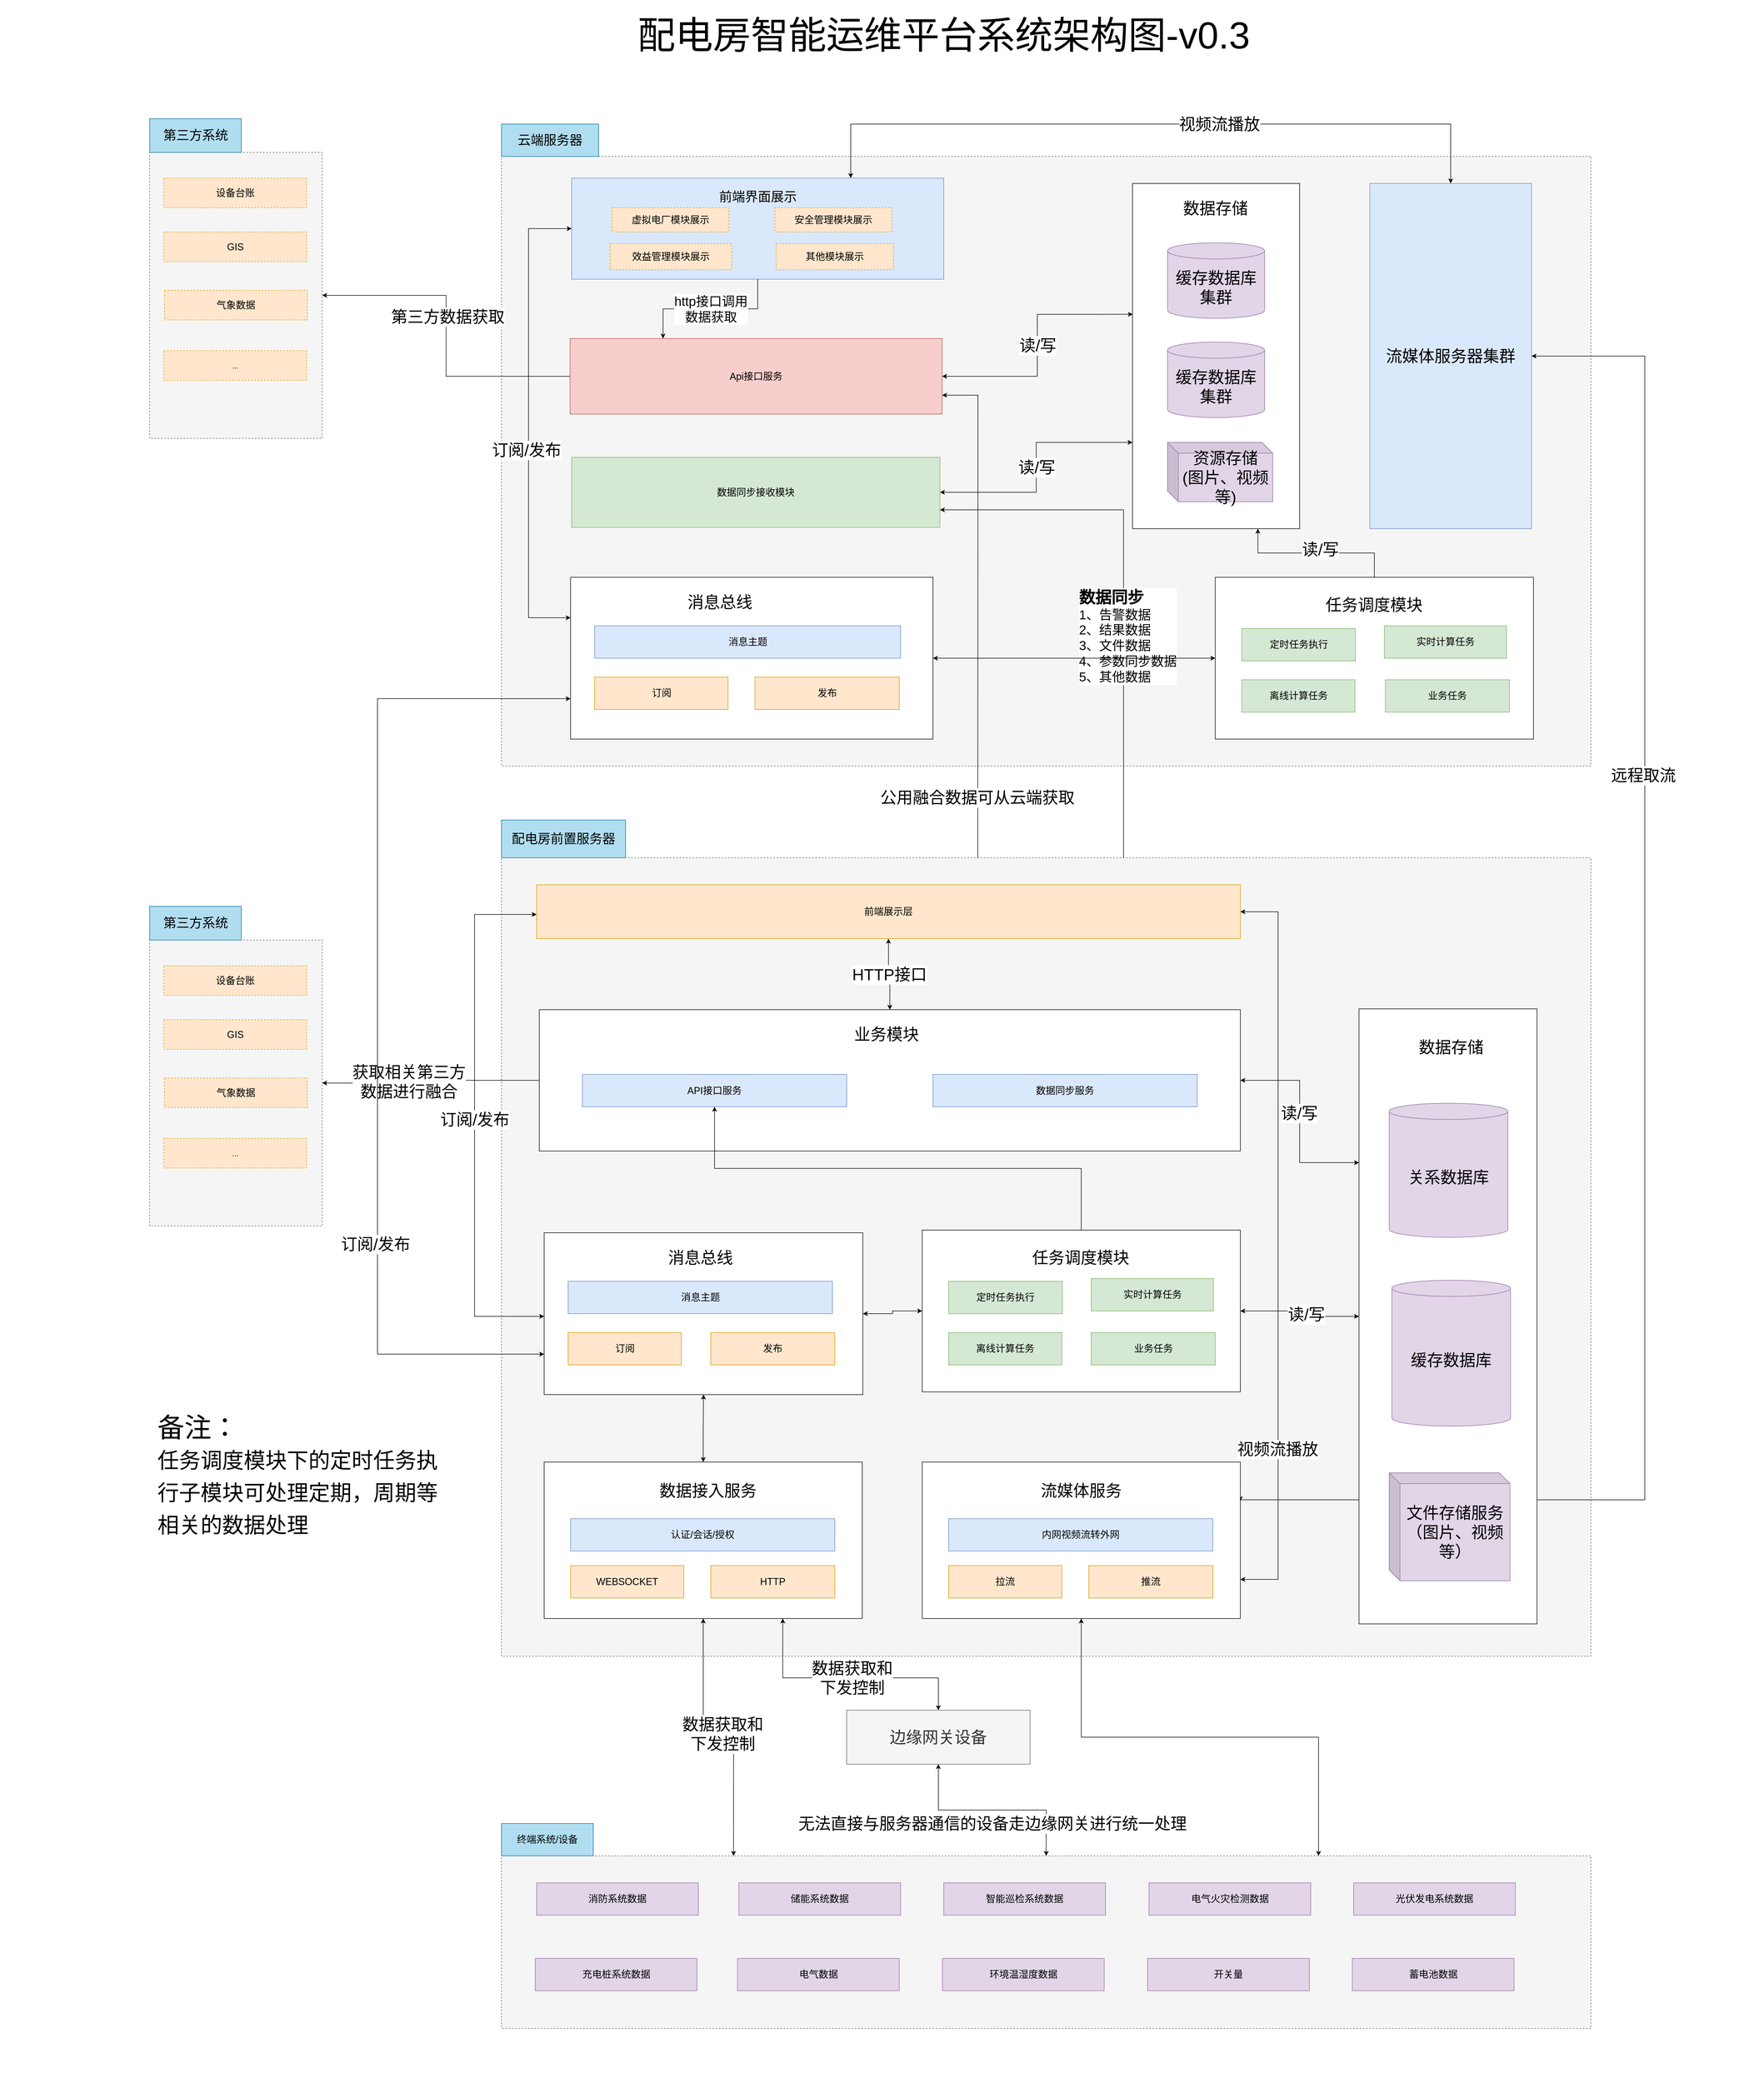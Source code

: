 <mxfile version="13.10.3" type="github">
  <diagram id="Hz9SQZm9DBwmcALDKWFs" name="Page-1">
    <mxGraphModel dx="5103" dy="3391" grid="1" gridSize="10" guides="1" tooltips="1" connect="1" arrows="1" fold="1" page="1" pageScale="1" pageWidth="1200" pageHeight="1920" math="0" shadow="0">
      <root>
        <mxCell id="0" />
        <mxCell id="1" parent="0" />
        <mxCell id="7Oax_VJaz0vtxvODjcff-62" value="" style="rounded=0;whiteSpace=wrap;html=1;dashed=1;fillColor=#f5f5f5;strokeColor=#666666;fontColor=#333333;" parent="1" vertex="1">
          <mxGeometry x="-470" y="-1540" width="2020" height="1130" as="geometry" />
        </mxCell>
        <mxCell id="buqoxcne-jieGNvII8d--84" style="edgeStyle=orthogonalEdgeStyle;rounded=0;orthogonalLoop=1;jettySize=auto;html=1;entryX=1;entryY=0.75;entryDx=0;entryDy=0;startArrow=none;startFill=0;strokeWidth=1;fontSize=18;endArrow=classic;endFill=1;exitX=0.571;exitY=0;exitDx=0;exitDy=0;exitPerimeter=0;" parent="1" source="7Oax_VJaz0vtxvODjcff-19" target="7Oax_VJaz0vtxvODjcff-85" edge="1">
          <mxGeometry relative="1" as="geometry" />
        </mxCell>
        <mxCell id="buqoxcne-jieGNvII8d--85" value="&lt;div style=&quot;text-align: left&quot;&gt;&lt;font size=&quot;1&quot;&gt;&lt;b style=&quot;font-size: 30px&quot;&gt;数据同步&lt;/b&gt;&lt;/font&gt;&lt;/div&gt;&lt;div style=&quot;text-align: left ; font-size: 24px&quot;&gt;&lt;font style=&quot;font-size: 24px&quot;&gt;1、告警数据&lt;/font&gt;&lt;/div&gt;&lt;div style=&quot;text-align: left ; font-size: 24px&quot;&gt;&lt;font style=&quot;font-size: 24px&quot;&gt;2、结果数据&lt;/font&gt;&lt;/div&gt;&lt;div style=&quot;text-align: left ; font-size: 24px&quot;&gt;&lt;font style=&quot;font-size: 24px&quot;&gt;3、文件数据&lt;/font&gt;&lt;/div&gt;&lt;div style=&quot;text-align: left ; font-size: 24px&quot;&gt;&lt;font style=&quot;font-size: 24px&quot;&gt;4、参数同步数据&lt;/font&gt;&lt;/div&gt;&lt;div style=&quot;text-align: left ; font-size: 24px&quot;&gt;5、其他数据&lt;/div&gt;" style="edgeLabel;html=1;align=center;verticalAlign=middle;resizable=0;points=[];fontSize=18;" parent="buqoxcne-jieGNvII8d--84" vertex="1" connectable="0">
          <mxGeometry x="0.064" y="-6" relative="1" as="geometry">
            <mxPoint x="1" y="113" as="offset" />
          </mxGeometry>
        </mxCell>
        <mxCell id="7Oax_VJaz0vtxvODjcff-19" value="" style="rounded=0;whiteSpace=wrap;html=1;fillColor=#f5f5f5;strokeColor=#666666;fontColor=#333333;dashed=1;" parent="1" vertex="1">
          <mxGeometry x="-470" y="-240" width="2020" height="1480" as="geometry" />
        </mxCell>
        <mxCell id="7Oax_VJaz0vtxvODjcff-57" style="edgeStyle=orthogonalEdgeStyle;rounded=0;orthogonalLoop=1;jettySize=auto;html=1;exitX=0;exitY=0.5;exitDx=0;exitDy=0;entryX=1;entryY=0.5;entryDx=0;entryDy=0;startArrow=none;startFill=0;endArrow=classic;endFill=1;" parent="1" source="7Oax_VJaz0vtxvODjcff-38" target="7Oax_VJaz0vtxvODjcff-56" edge="1">
          <mxGeometry relative="1" as="geometry" />
        </mxCell>
        <mxCell id="7Oax_VJaz0vtxvODjcff-58" value="&lt;font style=&quot;font-size: 30px&quot;&gt;获取相关第三方&lt;br&gt;数据进行融合&lt;/font&gt;" style="edgeLabel;html=1;align=center;verticalAlign=middle;resizable=0;points=[];fontSize=18;" parent="7Oax_VJaz0vtxvODjcff-57" vertex="1" connectable="0">
          <mxGeometry x="0.213" y="-3" relative="1" as="geometry">
            <mxPoint as="offset" />
          </mxGeometry>
        </mxCell>
        <mxCell id="buqoxcne-jieGNvII8d--16" style="edgeStyle=orthogonalEdgeStyle;rounded=0;orthogonalLoop=1;jettySize=auto;html=1;exitX=0.5;exitY=1;exitDx=0;exitDy=0;startArrow=classic;startFill=1;strokeWidth=1;fontSize=14;entryX=0.213;entryY=0;entryDx=0;entryDy=0;entryPerimeter=0;" parent="1" source="7Oax_VJaz0vtxvODjcff-27" target="7Oax_VJaz0vtxvODjcff-1" edge="1">
          <mxGeometry relative="1" as="geometry" />
        </mxCell>
        <mxCell id="Q9TjABloRSlHw8PxxeYo-23" value="&lt;font style=&quot;font-size: 30px&quot;&gt;数据获取和&lt;br&gt;下发控制&lt;/font&gt;" style="edgeLabel;html=1;align=center;verticalAlign=middle;resizable=0;points=[];" parent="buqoxcne-jieGNvII8d--16" vertex="1" connectable="0">
          <mxGeometry x="0.031" y="6" relative="1" as="geometry">
            <mxPoint as="offset" />
          </mxGeometry>
        </mxCell>
        <mxCell id="buqoxcne-jieGNvII8d--32" style="edgeStyle=orthogonalEdgeStyle;rounded=0;orthogonalLoop=1;jettySize=auto;html=1;exitX=0.5;exitY=0;exitDx=0;exitDy=0;entryX=0.5;entryY=1;entryDx=0;entryDy=0;startArrow=classic;startFill=1;strokeWidth=1;fontSize=30;" parent="1" source="7Oax_VJaz0vtxvODjcff-27" target="buqoxcne-jieGNvII8d--25" edge="1">
          <mxGeometry relative="1" as="geometry" />
        </mxCell>
        <mxCell id="7Oax_VJaz0vtxvODjcff-27" value="" style="rounded=0;whiteSpace=wrap;html=1;" parent="1" vertex="1">
          <mxGeometry x="-391" y="880" width="590" height="290" as="geometry" />
        </mxCell>
        <mxCell id="buqoxcne-jieGNvII8d--38" style="edgeStyle=orthogonalEdgeStyle;rounded=0;orthogonalLoop=1;jettySize=auto;html=1;exitX=0.75;exitY=0;exitDx=0;exitDy=0;entryX=0.5;entryY=1;entryDx=0;entryDy=0;startArrow=classic;startFill=1;strokeWidth=1;fontSize=30;" parent="1" source="7Oax_VJaz0vtxvODjcff-1" target="buqoxcne-jieGNvII8d--33" edge="1">
          <mxGeometry relative="1" as="geometry" />
        </mxCell>
        <mxCell id="Jejkn4Vki-nxWyPSW3cu-3" style="edgeStyle=orthogonalEdgeStyle;rounded=0;orthogonalLoop=1;jettySize=auto;html=1;exitX=0.5;exitY=0;exitDx=0;exitDy=0;entryX=0.5;entryY=1;entryDx=0;entryDy=0;fontSize=30;startArrow=classic;startFill=1;" parent="1" source="7Oax_VJaz0vtxvODjcff-1" target="Jejkn4Vki-nxWyPSW3cu-2" edge="1">
          <mxGeometry relative="1" as="geometry" />
        </mxCell>
        <mxCell id="Jejkn4Vki-nxWyPSW3cu-21" value="无法直接与服务器通信的设备走边缘网关进行统一处理" style="edgeLabel;html=1;align=center;verticalAlign=middle;resizable=0;points=[];fontSize=30;" parent="Jejkn4Vki-nxWyPSW3cu-3" vertex="1" connectable="0">
          <mxGeometry x="0.084" y="5" relative="1" as="geometry">
            <mxPoint x="15" y="20" as="offset" />
          </mxGeometry>
        </mxCell>
        <mxCell id="Jejkn4Vki-nxWyPSW3cu-17" style="edgeStyle=orthogonalEdgeStyle;rounded=0;orthogonalLoop=1;jettySize=auto;html=1;exitX=1;exitY=0.25;exitDx=0;exitDy=0;entryX=1;entryY=0.5;entryDx=0;entryDy=0;fontSize=30;startArrow=classic;startFill=1;" parent="1" source="buqoxcne-jieGNvII8d--33" target="Jejkn4Vki-nxWyPSW3cu-16" edge="1">
          <mxGeometry relative="1" as="geometry">
            <Array as="points">
              <mxPoint x="1650" y="950" />
              <mxPoint x="1650" y="-1170" />
            </Array>
          </mxGeometry>
        </mxCell>
        <mxCell id="Jejkn4Vki-nxWyPSW3cu-18" value="远程取流" style="edgeLabel;html=1;align=center;verticalAlign=middle;resizable=0;points=[];fontSize=30;" parent="Jejkn4Vki-nxWyPSW3cu-17" vertex="1" connectable="0">
          <mxGeometry x="0.36" y="3" relative="1" as="geometry">
            <mxPoint as="offset" />
          </mxGeometry>
        </mxCell>
        <mxCell id="7Oax_VJaz0vtxvODjcff-1" value="" style="rounded=0;whiteSpace=wrap;html=1;dashed=1;fillColor=#f5f5f5;strokeColor=#666666;fontColor=#333333;" parent="1" vertex="1">
          <mxGeometry x="-470" y="1610" width="2020" height="320" as="geometry" />
        </mxCell>
        <mxCell id="7Oax_VJaz0vtxvODjcff-3" value="&lt;font style=&quot;font-size: 18px&quot;&gt;终端系统/设备&lt;/font&gt;" style="rounded=0;whiteSpace=wrap;html=1;fontSize=16;fillColor=#b1ddf0;strokeColor=#10739e;" parent="1" vertex="1">
          <mxGeometry x="-470" y="1550" width="170" height="60" as="geometry" />
        </mxCell>
        <mxCell id="7Oax_VJaz0vtxvODjcff-5" value="消防系统数据" style="rounded=0;whiteSpace=wrap;html=1;fontSize=18;fillColor=#e1d5e7;strokeColor=#9673a6;" parent="1" vertex="1">
          <mxGeometry x="-405" y="1660" width="300" height="60" as="geometry" />
        </mxCell>
        <mxCell id="7Oax_VJaz0vtxvODjcff-21" value="WEBSOCKET" style="rounded=0;whiteSpace=wrap;html=1;fillColor=#ffe6cc;strokeColor=#d79b00;fontSize=18;" parent="1" vertex="1">
          <mxGeometry x="-342" y="1072" width="210" height="60" as="geometry" />
        </mxCell>
        <mxCell id="7Oax_VJaz0vtxvODjcff-22" value="HTTP" style="rounded=0;whiteSpace=wrap;html=1;fillColor=#ffe6cc;strokeColor=#d79b00;fontSize=18;" parent="1" vertex="1">
          <mxGeometry x="-82" y="1072" width="230" height="60" as="geometry" />
        </mxCell>
        <mxCell id="7Oax_VJaz0vtxvODjcff-29" value="" style="rounded=0;whiteSpace=wrap;html=1;" parent="1" vertex="1">
          <mxGeometry x="1120" y="40" width="330" height="1140" as="geometry" />
        </mxCell>
        <mxCell id="7Oax_VJaz0vtxvODjcff-33" value="资源存储&lt;br style=&quot;font-size: 14px;&quot;&gt;(图片、视频等)" style="shape=cube;whiteSpace=wrap;html=1;boundedLbl=1;backgroundOutline=1;darkOpacity=0.05;darkOpacity2=0.1;fillColor=#ffe6cc;strokeColor=#d79b00;fontSize=14;" parent="1" vertex="1">
          <mxGeometry x="530" y="470" width="120" height="80" as="geometry" />
        </mxCell>
        <mxCell id="buqoxcne-jieGNvII8d--57" style="edgeStyle=orthogonalEdgeStyle;rounded=0;orthogonalLoop=1;jettySize=auto;html=1;exitX=1;exitY=0.5;exitDx=0;exitDy=0;entryX=0;entryY=0.25;entryDx=0;entryDy=0;startArrow=classic;startFill=1;strokeWidth=1;fontSize=30;" parent="1" source="7Oax_VJaz0vtxvODjcff-38" target="7Oax_VJaz0vtxvODjcff-29" edge="1">
          <mxGeometry relative="1" as="geometry" />
        </mxCell>
        <mxCell id="buqoxcne-jieGNvII8d--74" value="&lt;font style=&quot;font-size: 30px&quot;&gt;读/写&lt;/font&gt;" style="edgeLabel;html=1;align=center;verticalAlign=middle;resizable=0;points=[];fontSize=18;" parent="buqoxcne-jieGNvII8d--57" vertex="1" connectable="0">
          <mxGeometry x="-0.083" y="-1" relative="1" as="geometry">
            <mxPoint y="-1" as="offset" />
          </mxGeometry>
        </mxCell>
        <mxCell id="7Oax_VJaz0vtxvODjcff-38" value="" style="rounded=0;whiteSpace=wrap;html=1;" parent="1" vertex="1">
          <mxGeometry x="-400" y="41.5" width="1300" height="262" as="geometry" />
        </mxCell>
        <mxCell id="7Oax_VJaz0vtxvODjcff-56" value="" style="rounded=0;whiteSpace=wrap;html=1;dashed=1;fillColor=#f5f5f5;strokeColor=#666666;fontColor=#333333;" parent="1" vertex="1">
          <mxGeometry x="-1122.5" y="-87.5" width="320" height="530" as="geometry" />
        </mxCell>
        <mxCell id="7Oax_VJaz0vtxvODjcff-63" value="云端服务器" style="rounded=0;whiteSpace=wrap;html=1;fillColor=#b1ddf0;strokeColor=#10739e;fontSize=24;" parent="1" vertex="1">
          <mxGeometry x="-470" y="-1600" width="180" height="60" as="geometry" />
        </mxCell>
        <mxCell id="7Oax_VJaz0vtxvODjcff-64" value="" style="rounded=0;whiteSpace=wrap;html=1;" parent="1" vertex="1">
          <mxGeometry x="700" y="-1490" width="310" height="640" as="geometry" />
        </mxCell>
        <mxCell id="7Oax_VJaz0vtxvODjcff-67" value="&lt;font style=&quot;font-size: 30px&quot;&gt;缓存数据库集群&lt;/font&gt;" style="shape=cylinder3;whiteSpace=wrap;html=1;boundedLbl=1;backgroundOutline=1;size=15;fillColor=#e1d5e7;strokeColor=#9673a6;" parent="1" vertex="1">
          <mxGeometry x="765" y="-1196" width="180" height="140" as="geometry" />
        </mxCell>
        <mxCell id="7Oax_VJaz0vtxvODjcff-68" value="&lt;font style=&quot;font-size: 30px&quot;&gt;资源存储&lt;br&gt;(图片、视频等)&lt;/font&gt;" style="shape=cube;whiteSpace=wrap;html=1;boundedLbl=1;backgroundOutline=1;darkOpacity=0.05;darkOpacity2=0.1;fillColor=#e1d5e7;strokeColor=#9673a6;" parent="1" vertex="1">
          <mxGeometry x="765" y="-1010" width="195" height="110" as="geometry" />
        </mxCell>
        <mxCell id="Jejkn4Vki-nxWyPSW3cu-19" style="edgeStyle=orthogonalEdgeStyle;rounded=0;orthogonalLoop=1;jettySize=auto;html=1;exitX=0.75;exitY=0;exitDx=0;exitDy=0;entryX=0.5;entryY=0;entryDx=0;entryDy=0;fontSize=30;startArrow=classic;startFill=1;" parent="1" source="7Oax_VJaz0vtxvODjcff-69" target="Jejkn4Vki-nxWyPSW3cu-16" edge="1">
          <mxGeometry relative="1" as="geometry">
            <Array as="points">
              <mxPoint x="177" y="-1600" />
              <mxPoint x="1290" y="-1600" />
            </Array>
          </mxGeometry>
        </mxCell>
        <mxCell id="Jejkn4Vki-nxWyPSW3cu-20" value="视频流播放" style="edgeLabel;html=1;align=center;verticalAlign=middle;resizable=0;points=[];fontSize=30;" parent="Jejkn4Vki-nxWyPSW3cu-19" vertex="1" connectable="0">
          <mxGeometry x="0.183" relative="1" as="geometry">
            <mxPoint x="1" as="offset" />
          </mxGeometry>
        </mxCell>
        <mxCell id="Q9TjABloRSlHw8PxxeYo-7" style="edgeStyle=orthogonalEdgeStyle;rounded=0;orthogonalLoop=1;jettySize=auto;html=1;exitX=0;exitY=0.5;exitDx=0;exitDy=0;entryX=0;entryY=0.25;entryDx=0;entryDy=0;startArrow=classic;startFill=1;" parent="1" source="7Oax_VJaz0vtxvODjcff-69" target="Q9TjABloRSlHw8PxxeYo-2" edge="1">
          <mxGeometry relative="1" as="geometry">
            <Array as="points">
              <mxPoint x="-420" y="-1406" />
              <mxPoint x="-420" y="-685" />
            </Array>
          </mxGeometry>
        </mxCell>
        <mxCell id="Q9TjABloRSlHw8PxxeYo-8" value="&lt;font style=&quot;font-size: 30px&quot;&gt;订阅/发布&lt;/font&gt;" style="edgeLabel;html=1;align=center;verticalAlign=middle;resizable=0;points=[];" parent="Q9TjABloRSlHw8PxxeYo-7" vertex="1" connectable="0">
          <mxGeometry x="0.118" y="-4" relative="1" as="geometry">
            <mxPoint y="-2" as="offset" />
          </mxGeometry>
        </mxCell>
        <mxCell id="7Oax_VJaz0vtxvODjcff-69" value="" style="rounded=0;whiteSpace=wrap;html=1;fillColor=#dae8fc;strokeColor=#6c8ebf;" parent="1" vertex="1">
          <mxGeometry x="-340" y="-1500" width="690" height="187.5" as="geometry" />
        </mxCell>
        <mxCell id="7Oax_VJaz0vtxvODjcff-84" value="&lt;font style=&quot;font-size: 24px&quot;&gt;http接口调用&lt;br&gt;数据获取&lt;br&gt;&lt;/font&gt;" style="edgeStyle=orthogonalEdgeStyle;rounded=0;orthogonalLoop=1;jettySize=auto;html=1;exitX=0.25;exitY=0;exitDx=0;exitDy=0;entryX=0.5;entryY=1;entryDx=0;entryDy=0;startArrow=classic;startFill=1;endArrow=none;endFill=0;fontSize=16;" parent="1" source="7Oax_VJaz0vtxvODjcff-70" target="7Oax_VJaz0vtxvODjcff-69" edge="1">
          <mxGeometry relative="1" as="geometry" />
        </mxCell>
        <mxCell id="7Oax_VJaz0vtxvODjcff-87" value="&lt;font style=&quot;font-size: 30px&quot;&gt;读/写&lt;/font&gt;" style="edgeStyle=orthogonalEdgeStyle;rounded=0;orthogonalLoop=1;jettySize=auto;html=1;exitX=1;exitY=0.5;exitDx=0;exitDy=0;startArrow=classic;startFill=1;endArrow=classic;endFill=1;fontSize=16;entryX=0.002;entryY=0.379;entryDx=0;entryDy=0;entryPerimeter=0;" parent="1" source="7Oax_VJaz0vtxvODjcff-70" target="7Oax_VJaz0vtxvODjcff-64" edge="1">
          <mxGeometry relative="1" as="geometry" />
        </mxCell>
        <mxCell id="Jejkn4Vki-nxWyPSW3cu-13" style="edgeStyle=orthogonalEdgeStyle;rounded=0;orthogonalLoop=1;jettySize=auto;html=1;exitX=0;exitY=0.5;exitDx=0;exitDy=0;fontSize=30;" parent="1" source="7Oax_VJaz0vtxvODjcff-70" target="Jejkn4Vki-nxWyPSW3cu-7" edge="1">
          <mxGeometry relative="1" as="geometry" />
        </mxCell>
        <mxCell id="Jejkn4Vki-nxWyPSW3cu-14" value="第三方数据获取" style="edgeLabel;html=1;align=center;verticalAlign=middle;resizable=0;points=[];fontSize=30;" parent="Jejkn4Vki-nxWyPSW3cu-13" vertex="1" connectable="0">
          <mxGeometry x="0.117" y="-1" relative="1" as="geometry">
            <mxPoint x="1" as="offset" />
          </mxGeometry>
        </mxCell>
        <mxCell id="Q9TjABloRSlHw8PxxeYo-20" style="edgeStyle=orthogonalEdgeStyle;rounded=0;orthogonalLoop=1;jettySize=auto;html=1;exitX=1;exitY=0.75;exitDx=0;exitDy=0;startArrow=classic;startFill=1;endArrow=none;endFill=0;" parent="1" source="7Oax_VJaz0vtxvODjcff-70" edge="1">
          <mxGeometry relative="1" as="geometry">
            <mxPoint x="413" y="-240" as="targetPoint" />
          </mxGeometry>
        </mxCell>
        <mxCell id="Q9TjABloRSlHw8PxxeYo-22" value="&lt;font style=&quot;font-size: 30px&quot;&gt;公用融合数据可从云端获取&lt;/font&gt;" style="edgeLabel;html=1;align=center;verticalAlign=middle;resizable=0;points=[];" parent="Q9TjABloRSlHw8PxxeYo-20" vertex="1" connectable="0">
          <mxGeometry x="0.757" y="-1" relative="1" as="geometry">
            <mxPoint as="offset" />
          </mxGeometry>
        </mxCell>
        <mxCell id="7Oax_VJaz0vtxvODjcff-70" value="&lt;font style=&quot;font-size: 18px&quot;&gt;Api接口服务&lt;/font&gt;" style="rounded=0;whiteSpace=wrap;html=1;fillColor=#f8cecc;strokeColor=#b85450;fontSize=14;" parent="1" vertex="1">
          <mxGeometry x="-343" y="-1202.5" width="690" height="140" as="geometry" />
        </mxCell>
        <mxCell id="7Oax_VJaz0vtxvODjcff-74" value="第三方系统" style="rounded=0;whiteSpace=wrap;html=1;fontSize=24;fillColor=#b1ddf0;strokeColor=#10739e;" parent="1" vertex="1">
          <mxGeometry x="-1122.5" y="-150" width="170" height="62.5" as="geometry" />
        </mxCell>
        <mxCell id="7Oax_VJaz0vtxvODjcff-75" value="设备台账" style="rounded=0;whiteSpace=wrap;html=1;dashed=1;fontSize=18;fillColor=#ffe6cc;strokeColor=#d79b00;" parent="1" vertex="1">
          <mxGeometry x="-1096.25" y="-40" width="265" height="55" as="geometry" />
        </mxCell>
        <mxCell id="7Oax_VJaz0vtxvODjcff-76" value="GIS" style="rounded=0;whiteSpace=wrap;html=1;dashed=1;fontSize=18;fillColor=#ffe6cc;strokeColor=#d79b00;" parent="1" vertex="1">
          <mxGeometry x="-1096.25" y="60" width="265" height="55" as="geometry" />
        </mxCell>
        <mxCell id="7Oax_VJaz0vtxvODjcff-79" value="气象数据" style="rounded=0;whiteSpace=wrap;html=1;dashed=1;fontSize=18;fillColor=#ffe6cc;strokeColor=#d79b00;" parent="1" vertex="1">
          <mxGeometry x="-1095" y="168" width="265" height="55" as="geometry" />
        </mxCell>
        <mxCell id="7Oax_VJaz0vtxvODjcff-80" value="..." style="rounded=0;whiteSpace=wrap;html=1;dashed=1;fontSize=14;fillColor=#ffe6cc;strokeColor=#d79b00;" parent="1" vertex="1">
          <mxGeometry x="-1096.25" y="280" width="265" height="55" as="geometry" />
        </mxCell>
        <mxCell id="7Oax_VJaz0vtxvODjcff-86" value="&lt;font style=&quot;font-size: 30px&quot;&gt;读/写&lt;/font&gt;" style="edgeStyle=orthogonalEdgeStyle;rounded=0;orthogonalLoop=1;jettySize=auto;html=1;exitX=1;exitY=0.5;exitDx=0;exitDy=0;startArrow=classic;startFill=1;endArrow=classic;endFill=1;fontSize=16;entryX=0;entryY=0.75;entryDx=0;entryDy=0;" parent="1" source="7Oax_VJaz0vtxvODjcff-85" target="7Oax_VJaz0vtxvODjcff-64" edge="1">
          <mxGeometry relative="1" as="geometry" />
        </mxCell>
        <mxCell id="7Oax_VJaz0vtxvODjcff-85" value="&lt;font style=&quot;font-size: 18px&quot;&gt;数据同步接收模块&lt;/font&gt;" style="rounded=0;whiteSpace=wrap;html=1;fontSize=14;fillColor=#d5e8d4;strokeColor=#82b366;" parent="1" vertex="1">
          <mxGeometry x="-340" y="-982.5" width="683" height="130" as="geometry" />
        </mxCell>
        <mxCell id="buqoxcne-jieGNvII8d--3" value="配电房智能运维平台系统架构图-v0.3" style="text;html=1;strokeColor=none;fillColor=none;align=center;verticalAlign=middle;whiteSpace=wrap;rounded=0;fontSize=70;" parent="1" vertex="1">
          <mxGeometry x="-260" y="-1830" width="1220" height="130" as="geometry" />
        </mxCell>
        <mxCell id="buqoxcne-jieGNvII8d--17" value="认证/会话/授权" style="rounded=0;whiteSpace=wrap;html=1;fontSize=18;fillColor=#dae8fc;strokeColor=#6c8ebf;" parent="1" vertex="1">
          <mxGeometry x="-342" y="985" width="490" height="60" as="geometry" />
        </mxCell>
        <mxCell id="buqoxcne-jieGNvII8d--24" value="数据接入服务" style="text;html=1;strokeColor=none;fillColor=none;align=center;verticalAlign=middle;whiteSpace=wrap;rounded=0;fontSize=30;" parent="1" vertex="1">
          <mxGeometry x="-202" y="917" width="230" height="31" as="geometry" />
        </mxCell>
        <mxCell id="buqoxcne-jieGNvII8d--25" value="" style="rounded=0;whiteSpace=wrap;html=1;fontSize=30;" parent="1" vertex="1">
          <mxGeometry x="-391" y="455" width="591" height="300" as="geometry" />
        </mxCell>
        <mxCell id="buqoxcne-jieGNvII8d--26" value="消息总线" style="text;html=1;strokeColor=none;fillColor=none;align=center;verticalAlign=middle;whiteSpace=wrap;rounded=0;fontSize=30;" parent="1" vertex="1">
          <mxGeometry x="-216.5" y="485" width="230" height="31" as="geometry" />
        </mxCell>
        <mxCell id="buqoxcne-jieGNvII8d--29" value="消息主题" style="rounded=0;whiteSpace=wrap;html=1;fontSize=18;fillColor=#dae8fc;strokeColor=#6c8ebf;" parent="1" vertex="1">
          <mxGeometry x="-346.5" y="545" width="490" height="60" as="geometry" />
        </mxCell>
        <mxCell id="buqoxcne-jieGNvII8d--30" value="订阅" style="rounded=0;whiteSpace=wrap;html=1;fillColor=#ffe6cc;strokeColor=#d79b00;fontSize=18;" parent="1" vertex="1">
          <mxGeometry x="-346.5" y="640" width="210" height="60" as="geometry" />
        </mxCell>
        <mxCell id="buqoxcne-jieGNvII8d--31" value="发布" style="rounded=0;whiteSpace=wrap;html=1;fillColor=#ffe6cc;strokeColor=#d79b00;fontSize=18;" parent="1" vertex="1">
          <mxGeometry x="-82" y="640" width="230" height="60" as="geometry" />
        </mxCell>
        <mxCell id="buqoxcne-jieGNvII8d--33" value="" style="rounded=0;whiteSpace=wrap;html=1;" parent="1" vertex="1">
          <mxGeometry x="310" y="880" width="590" height="290" as="geometry" />
        </mxCell>
        <mxCell id="buqoxcne-jieGNvII8d--34" value="拉流" style="rounded=0;whiteSpace=wrap;html=1;fillColor=#ffe6cc;strokeColor=#d79b00;fontSize=18;" parent="1" vertex="1">
          <mxGeometry x="359" y="1072" width="210" height="60" as="geometry" />
        </mxCell>
        <mxCell id="buqoxcne-jieGNvII8d--35" value="推流" style="rounded=0;whiteSpace=wrap;html=1;fillColor=#ffe6cc;strokeColor=#d79b00;fontSize=18;" parent="1" vertex="1">
          <mxGeometry x="619" y="1072" width="230" height="60" as="geometry" />
        </mxCell>
        <mxCell id="buqoxcne-jieGNvII8d--36" value="内网视频流转外网" style="rounded=0;whiteSpace=wrap;html=1;fontSize=18;fillColor=#dae8fc;strokeColor=#6c8ebf;" parent="1" vertex="1">
          <mxGeometry x="359" y="985" width="490" height="60" as="geometry" />
        </mxCell>
        <mxCell id="buqoxcne-jieGNvII8d--37" value="流媒体服务" style="text;html=1;strokeColor=none;fillColor=none;align=center;verticalAlign=middle;whiteSpace=wrap;rounded=0;fontSize=30;" parent="1" vertex="1">
          <mxGeometry x="490" y="917" width="230" height="31" as="geometry" />
        </mxCell>
        <mxCell id="buqoxcne-jieGNvII8d--44" style="edgeStyle=orthogonalEdgeStyle;rounded=0;orthogonalLoop=1;jettySize=auto;html=1;exitX=0;exitY=0.5;exitDx=0;exitDy=0;entryX=1;entryY=0.5;entryDx=0;entryDy=0;startArrow=classic;startFill=1;strokeWidth=1;fontSize=30;" parent="1" source="buqoxcne-jieGNvII8d--39" target="buqoxcne-jieGNvII8d--25" edge="1">
          <mxGeometry relative="1" as="geometry" />
        </mxCell>
        <mxCell id="buqoxcne-jieGNvII8d--56" style="edgeStyle=orthogonalEdgeStyle;rounded=0;orthogonalLoop=1;jettySize=auto;html=1;exitX=1;exitY=0.5;exitDx=0;exitDy=0;startArrow=classic;startFill=1;strokeWidth=1;fontSize=30;" parent="1" source="buqoxcne-jieGNvII8d--39" target="7Oax_VJaz0vtxvODjcff-29" edge="1">
          <mxGeometry relative="1" as="geometry" />
        </mxCell>
        <mxCell id="buqoxcne-jieGNvII8d--73" value="&lt;font style=&quot;font-size: 30px&quot;&gt;读/写&lt;/font&gt;" style="edgeLabel;html=1;align=center;verticalAlign=middle;resizable=0;points=[];fontSize=18;" parent="buqoxcne-jieGNvII8d--56" vertex="1" connectable="0">
          <mxGeometry x="0.155" y="4" relative="1" as="geometry">
            <mxPoint x="-1" as="offset" />
          </mxGeometry>
        </mxCell>
        <mxCell id="Q9TjABloRSlHw8PxxeYo-38" style="edgeStyle=orthogonalEdgeStyle;rounded=0;orthogonalLoop=1;jettySize=auto;html=1;exitX=0.5;exitY=0;exitDx=0;exitDy=0;entryX=0.5;entryY=1;entryDx=0;entryDy=0;startArrow=none;startFill=0;endArrow=classic;endFill=1;fontSize=30;" parent="1" source="buqoxcne-jieGNvII8d--39" target="buqoxcne-jieGNvII8d--76" edge="1">
          <mxGeometry relative="1" as="geometry" />
        </mxCell>
        <mxCell id="buqoxcne-jieGNvII8d--39" value="" style="rounded=0;whiteSpace=wrap;html=1;fontSize=30;" parent="1" vertex="1">
          <mxGeometry x="310" y="450" width="590" height="300" as="geometry" />
        </mxCell>
        <mxCell id="buqoxcne-jieGNvII8d--40" value="任务调度模块" style="text;html=1;strokeColor=none;fillColor=none;align=center;verticalAlign=middle;whiteSpace=wrap;rounded=0;fontSize=30;" parent="1" vertex="1">
          <mxGeometry x="489" y="485" width="230" height="31" as="geometry" />
        </mxCell>
        <mxCell id="buqoxcne-jieGNvII8d--41" value="定时任务执行" style="rounded=0;whiteSpace=wrap;html=1;fontSize=18;fillColor=#d5e8d4;strokeColor=#82b366;" parent="1" vertex="1">
          <mxGeometry x="359" y="545" width="211" height="60" as="geometry" />
        </mxCell>
        <mxCell id="buqoxcne-jieGNvII8d--42" value="离线计算任务" style="rounded=0;whiteSpace=wrap;html=1;fillColor=#d5e8d4;strokeColor=#82b366;fontSize=18;" parent="1" vertex="1">
          <mxGeometry x="359" y="640" width="210" height="60" as="geometry" />
        </mxCell>
        <mxCell id="buqoxcne-jieGNvII8d--43" value="业务任务" style="rounded=0;whiteSpace=wrap;html=1;fillColor=#d5e8d4;strokeColor=#82b366;fontSize=18;" parent="1" vertex="1">
          <mxGeometry x="623.5" y="640" width="230" height="60" as="geometry" />
        </mxCell>
        <mxCell id="buqoxcne-jieGNvII8d--45" value="实时计算任务" style="rounded=0;whiteSpace=wrap;html=1;fontSize=18;fillColor=#d5e8d4;strokeColor=#82b366;" parent="1" vertex="1">
          <mxGeometry x="623.5" y="540" width="226.5" height="60" as="geometry" />
        </mxCell>
        <mxCell id="buqoxcne-jieGNvII8d--47" value="数据存储" style="text;html=1;strokeColor=none;fillColor=none;align=center;verticalAlign=middle;whiteSpace=wrap;rounded=0;fontSize=30;" parent="1" vertex="1">
          <mxGeometry x="1176" y="95" width="230" height="31" as="geometry" />
        </mxCell>
        <mxCell id="buqoxcne-jieGNvII8d--53" value="关系数据库" style="shape=cylinder3;whiteSpace=wrap;html=1;boundedLbl=1;backgroundOutline=1;size=15;fontSize=30;fillColor=#e1d5e7;strokeColor=#9673a6;" parent="1" vertex="1">
          <mxGeometry x="1176" y="215" width="220" height="248.5" as="geometry" />
        </mxCell>
        <mxCell id="buqoxcne-jieGNvII8d--54" value="缓存数据库" style="shape=cylinder3;whiteSpace=wrap;html=1;boundedLbl=1;backgroundOutline=1;size=15;fontSize=30;fillColor=#e1d5e7;strokeColor=#9673a6;" parent="1" vertex="1">
          <mxGeometry x="1181" y="543" width="220" height="270.5" as="geometry" />
        </mxCell>
        <mxCell id="buqoxcne-jieGNvII8d--55" value="文件存储服务&lt;br&gt;（图片、视频等）" style="shape=cube;whiteSpace=wrap;html=1;boundedLbl=1;backgroundOutline=1;darkOpacity=0.05;darkOpacity2=0.1;fontSize=30;fillColor=#e1d5e7;strokeColor=#9673a6;" parent="1" vertex="1">
          <mxGeometry x="1176" y="900" width="224" height="200" as="geometry" />
        </mxCell>
        <mxCell id="buqoxcne-jieGNvII8d--64" value="&lt;font style=&quot;font-size: 18px&quot;&gt;储能系统数据&lt;/font&gt;" style="rounded=0;whiteSpace=wrap;html=1;fontSize=18;fillColor=#e1d5e7;strokeColor=#9673a6;" parent="1" vertex="1">
          <mxGeometry x="-30" y="1660" width="300" height="60" as="geometry" />
        </mxCell>
        <mxCell id="buqoxcne-jieGNvII8d--65" value="&lt;font style=&quot;font-size: 18px&quot;&gt;智能巡检系统数据&lt;/font&gt;" style="rounded=0;whiteSpace=wrap;html=1;fontSize=18;fillColor=#e1d5e7;strokeColor=#9673a6;" parent="1" vertex="1">
          <mxGeometry x="350" y="1660" width="300" height="60" as="geometry" />
        </mxCell>
        <mxCell id="buqoxcne-jieGNvII8d--66" value="&lt;font style=&quot;font-size: 18px&quot;&gt;电气火灾检测数据&lt;/font&gt;" style="rounded=0;whiteSpace=wrap;html=1;fontSize=18;fillColor=#e1d5e7;strokeColor=#9673a6;" parent="1" vertex="1">
          <mxGeometry x="730.5" y="1660" width="300" height="60" as="geometry" />
        </mxCell>
        <mxCell id="buqoxcne-jieGNvII8d--67" value="&lt;font style=&quot;font-size: 18px&quot;&gt;光伏发电系统数据&lt;/font&gt;" style="rounded=0;whiteSpace=wrap;html=1;fontSize=18;fillColor=#e1d5e7;strokeColor=#9673a6;" parent="1" vertex="1">
          <mxGeometry x="1110" y="1660" width="300" height="60" as="geometry" />
        </mxCell>
        <mxCell id="buqoxcne-jieGNvII8d--68" value="&lt;font style=&quot;font-size: 18px&quot;&gt;充电桩系统数据&lt;/font&gt;" style="rounded=0;whiteSpace=wrap;html=1;fontSize=18;fillColor=#e1d5e7;strokeColor=#9673a6;" parent="1" vertex="1">
          <mxGeometry x="-407.5" y="1800" width="300" height="60" as="geometry" />
        </mxCell>
        <mxCell id="buqoxcne-jieGNvII8d--69" value="&lt;font style=&quot;font-size: 18px&quot;&gt;电气数据&lt;/font&gt;" style="rounded=0;whiteSpace=wrap;html=1;fontSize=18;fillColor=#e1d5e7;strokeColor=#9673a6;" parent="1" vertex="1">
          <mxGeometry x="-32.5" y="1800" width="300" height="60" as="geometry" />
        </mxCell>
        <mxCell id="buqoxcne-jieGNvII8d--70" value="&lt;font style=&quot;font-size: 18px&quot;&gt;环境温湿度数据&lt;/font&gt;" style="rounded=0;whiteSpace=wrap;html=1;fontSize=18;fillColor=#e1d5e7;strokeColor=#9673a6;" parent="1" vertex="1">
          <mxGeometry x="347.5" y="1800" width="300" height="60" as="geometry" />
        </mxCell>
        <mxCell id="buqoxcne-jieGNvII8d--71" value="&lt;font style=&quot;font-size: 18px&quot;&gt;开关量&lt;/font&gt;" style="rounded=0;whiteSpace=wrap;html=1;fontSize=18;fillColor=#e1d5e7;strokeColor=#9673a6;" parent="1" vertex="1">
          <mxGeometry x="728" y="1800" width="300" height="60" as="geometry" />
        </mxCell>
        <mxCell id="buqoxcne-jieGNvII8d--72" value="&lt;font style=&quot;font-size: 18px&quot;&gt;蓄电池数据&lt;/font&gt;" style="rounded=0;whiteSpace=wrap;html=1;fontSize=18;fillColor=#e1d5e7;strokeColor=#9673a6;" parent="1" vertex="1">
          <mxGeometry x="1107.5" y="1800" width="300" height="60" as="geometry" />
        </mxCell>
        <mxCell id="buqoxcne-jieGNvII8d--75" value="业务模块" style="text;html=1;strokeColor=none;fillColor=none;align=center;verticalAlign=middle;whiteSpace=wrap;rounded=0;fontSize=30;" parent="1" vertex="1">
          <mxGeometry x="129" y="71.5" width="230" height="31" as="geometry" />
        </mxCell>
        <mxCell id="buqoxcne-jieGNvII8d--76" value="API接口服务" style="rounded=0;whiteSpace=wrap;html=1;fontSize=18;fillColor=#dae8fc;strokeColor=#6c8ebf;" parent="1" vertex="1">
          <mxGeometry x="-320" y="161.5" width="490" height="60" as="geometry" />
        </mxCell>
        <mxCell id="buqoxcne-jieGNvII8d--77" value="数据同步服务" style="rounded=0;whiteSpace=wrap;html=1;fontSize=18;fillColor=#dae8fc;strokeColor=#6c8ebf;" parent="1" vertex="1">
          <mxGeometry x="330" y="161.5" width="490" height="60" as="geometry" />
        </mxCell>
        <mxCell id="buqoxcne-jieGNvII8d--80" value="&lt;font style=&quot;font-size: 30px&quot;&gt;HTTP接口&lt;/font&gt;" style="edgeStyle=orthogonalEdgeStyle;rounded=0;orthogonalLoop=1;jettySize=auto;html=1;exitX=0.5;exitY=1;exitDx=0;exitDy=0;entryX=0.5;entryY=0;entryDx=0;entryDy=0;startArrow=classic;startFill=1;strokeWidth=1;fontSize=18;" parent="1" source="buqoxcne-jieGNvII8d--79" target="7Oax_VJaz0vtxvODjcff-38" edge="1">
          <mxGeometry relative="1" as="geometry" />
        </mxCell>
        <mxCell id="buqoxcne-jieGNvII8d--81" value="&lt;font style=&quot;font-size: 30px&quot;&gt;订阅/发布&lt;/font&gt;" style="edgeStyle=orthogonalEdgeStyle;rounded=0;orthogonalLoop=1;jettySize=auto;html=1;exitX=0;exitY=0.5;exitDx=0;exitDy=0;entryX=0;entryY=0.5;entryDx=0;entryDy=0;startArrow=classic;startFill=1;strokeWidth=1;fontSize=18;" parent="1" edge="1">
          <mxGeometry relative="1" as="geometry">
            <Array as="points">
              <mxPoint x="-520" y="-135" />
              <mxPoint x="-520" y="610" />
            </Array>
            <mxPoint x="-405.0" y="-135" as="sourcePoint" />
            <mxPoint x="-391" y="610" as="targetPoint" />
          </mxGeometry>
        </mxCell>
        <mxCell id="buqoxcne-jieGNvII8d--82" style="edgeStyle=orthogonalEdgeStyle;rounded=0;orthogonalLoop=1;jettySize=auto;html=1;exitX=1;exitY=0.5;exitDx=0;exitDy=0;entryX=1;entryY=0.75;entryDx=0;entryDy=0;startArrow=classic;startFill=1;strokeWidth=1;fontSize=18;" parent="1" source="buqoxcne-jieGNvII8d--79" target="buqoxcne-jieGNvII8d--33" edge="1">
          <mxGeometry relative="1" as="geometry">
            <Array as="points">
              <mxPoint x="970" y="-140" />
              <mxPoint x="970" y="1097" />
            </Array>
          </mxGeometry>
        </mxCell>
        <mxCell id="buqoxcne-jieGNvII8d--83" value="&lt;font style=&quot;font-size: 30px&quot;&gt;视频流播放&lt;/font&gt;" style="edgeLabel;html=1;align=center;verticalAlign=middle;resizable=0;points=[];fontSize=18;" parent="buqoxcne-jieGNvII8d--82" vertex="1" connectable="0">
          <mxGeometry x="0.549" y="-1" relative="1" as="geometry">
            <mxPoint y="-1" as="offset" />
          </mxGeometry>
        </mxCell>
        <mxCell id="buqoxcne-jieGNvII8d--79" value="前端展示层" style="rounded=0;whiteSpace=wrap;html=1;fontSize=18;fillColor=#ffe6cc;strokeColor=#d79b00;" parent="1" vertex="1">
          <mxGeometry x="-405" y="-190" width="1305" height="100" as="geometry" />
        </mxCell>
        <mxCell id="buqoxcne-jieGNvII8d--86" value="配电房前置服务器" style="rounded=0;whiteSpace=wrap;html=1;fontSize=24;fillColor=#b1ddf0;strokeColor=#10739e;" parent="1" vertex="1">
          <mxGeometry x="-470" y="-310" width="230" height="70" as="geometry" />
        </mxCell>
        <mxCell id="buqoxcne-jieGNvII8d--90" value="&lt;font style=&quot;font-size: 30px&quot;&gt;缓存数据库集群&lt;/font&gt;" style="shape=cylinder3;whiteSpace=wrap;html=1;boundedLbl=1;backgroundOutline=1;size=15;fillColor=#e1d5e7;strokeColor=#9673a6;" parent="1" vertex="1">
          <mxGeometry x="765" y="-1380" width="180" height="140" as="geometry" />
        </mxCell>
        <mxCell id="buqoxcne-jieGNvII8d--91" value="数据存储" style="text;html=1;strokeColor=none;fillColor=none;align=center;verticalAlign=middle;whiteSpace=wrap;rounded=0;fontSize=30;" parent="1" vertex="1">
          <mxGeometry x="739" y="-1460" width="230" height="31" as="geometry" />
        </mxCell>
        <mxCell id="buqoxcne-jieGNvII8d--92" value="" style="rounded=0;whiteSpace=wrap;html=1;fontSize=24;strokeColor=none;" parent="1" vertex="1">
          <mxGeometry x="1750" y="-260" width="120" height="60" as="geometry" />
        </mxCell>
        <mxCell id="buqoxcne-jieGNvII8d--93" value="" style="rounded=0;whiteSpace=wrap;html=1;fontSize=24;strokeColor=none;" parent="1" vertex="1">
          <mxGeometry x="900" y="1970" width="120" height="60" as="geometry" />
        </mxCell>
        <mxCell id="Jejkn4Vki-nxWyPSW3cu-4" style="edgeStyle=orthogonalEdgeStyle;rounded=0;orthogonalLoop=1;jettySize=auto;html=1;exitX=0.5;exitY=0;exitDx=0;exitDy=0;entryX=0.75;entryY=1;entryDx=0;entryDy=0;fontSize=30;startArrow=classic;startFill=1;" parent="1" source="Jejkn4Vki-nxWyPSW3cu-2" target="7Oax_VJaz0vtxvODjcff-27" edge="1">
          <mxGeometry relative="1" as="geometry">
            <Array as="points">
              <mxPoint x="340" y="1280" />
              <mxPoint x="52" y="1280" />
            </Array>
          </mxGeometry>
        </mxCell>
        <mxCell id="Q9TjABloRSlHw8PxxeYo-24" value="&lt;span style=&quot;font-size: 30px&quot;&gt;数据获取和&lt;br&gt;&lt;/span&gt;&lt;span style=&quot;font-size: 30px&quot;&gt;下发控制&lt;/span&gt;" style="edgeLabel;html=1;align=center;verticalAlign=middle;resizable=0;points=[];" parent="Jejkn4Vki-nxWyPSW3cu-4" vertex="1" connectable="0">
          <mxGeometry x="-0.04" relative="1" as="geometry">
            <mxPoint as="offset" />
          </mxGeometry>
        </mxCell>
        <mxCell id="Jejkn4Vki-nxWyPSW3cu-2" value="边缘网关设备" style="rounded=0;whiteSpace=wrap;html=1;fontSize=30;fillColor=#f5f5f5;strokeColor=#666666;fontColor=#333333;" parent="1" vertex="1">
          <mxGeometry x="170" y="1340" width="340" height="100" as="geometry" />
        </mxCell>
        <mxCell id="Jejkn4Vki-nxWyPSW3cu-7" value="" style="rounded=0;whiteSpace=wrap;html=1;dashed=1;fillColor=#f5f5f5;strokeColor=#666666;fontColor=#333333;" parent="1" vertex="1">
          <mxGeometry x="-1122.5" y="-1547.5" width="320" height="530" as="geometry" />
        </mxCell>
        <mxCell id="Jejkn4Vki-nxWyPSW3cu-8" value="第三方系统" style="rounded=0;whiteSpace=wrap;html=1;fontSize=24;fillColor=#b1ddf0;strokeColor=#10739e;" parent="1" vertex="1">
          <mxGeometry x="-1122.5" y="-1610" width="170" height="62.5" as="geometry" />
        </mxCell>
        <mxCell id="Jejkn4Vki-nxWyPSW3cu-9" value="设备台账" style="rounded=0;whiteSpace=wrap;html=1;dashed=1;fontSize=18;fillColor=#ffe6cc;strokeColor=#d79b00;" parent="1" vertex="1">
          <mxGeometry x="-1096.25" y="-1500" width="265" height="55" as="geometry" />
        </mxCell>
        <mxCell id="Jejkn4Vki-nxWyPSW3cu-10" value="GIS" style="rounded=0;whiteSpace=wrap;html=1;dashed=1;fontSize=18;fillColor=#ffe6cc;strokeColor=#d79b00;" parent="1" vertex="1">
          <mxGeometry x="-1096.25" y="-1400" width="265" height="55" as="geometry" />
        </mxCell>
        <mxCell id="Jejkn4Vki-nxWyPSW3cu-11" value="气象数据" style="rounded=0;whiteSpace=wrap;html=1;dashed=1;fontSize=18;fillColor=#ffe6cc;strokeColor=#d79b00;" parent="1" vertex="1">
          <mxGeometry x="-1095" y="-1292" width="265" height="55" as="geometry" />
        </mxCell>
        <mxCell id="Jejkn4Vki-nxWyPSW3cu-12" value="..." style="rounded=0;whiteSpace=wrap;html=1;dashed=1;fontSize=14;fillColor=#ffe6cc;strokeColor=#d79b00;" parent="1" vertex="1">
          <mxGeometry x="-1096.25" y="-1180" width="265" height="55" as="geometry" />
        </mxCell>
        <mxCell id="Jejkn4Vki-nxWyPSW3cu-16" value="流媒体服务器集群&lt;br&gt;" style="rounded=0;whiteSpace=wrap;html=1;fontSize=30;fillColor=#dae8fc;strokeColor=#6c8ebf;" parent="1" vertex="1">
          <mxGeometry x="1140" y="-1490" width="300" height="640" as="geometry" />
        </mxCell>
        <mxCell id="Q9TjABloRSlHw8PxxeYo-10" style="edgeStyle=orthogonalEdgeStyle;rounded=0;orthogonalLoop=1;jettySize=auto;html=1;exitX=0;exitY=0.75;exitDx=0;exitDy=0;entryX=0;entryY=0.75;entryDx=0;entryDy=0;startArrow=classic;startFill=1;" parent="1" source="Q9TjABloRSlHw8PxxeYo-2" target="buqoxcne-jieGNvII8d--25" edge="1">
          <mxGeometry relative="1" as="geometry">
            <Array as="points">
              <mxPoint x="-700" y="-535" />
              <mxPoint x="-700" y="680" />
            </Array>
          </mxGeometry>
        </mxCell>
        <mxCell id="Q9TjABloRSlHw8PxxeYo-11" value="&lt;font style=&quot;font-size: 30px&quot;&gt;订阅/发布&lt;/font&gt;" style="edgeLabel;html=1;align=center;verticalAlign=middle;resizable=0;points=[];" parent="Q9TjABloRSlHw8PxxeYo-10" vertex="1" connectable="0">
          <mxGeometry x="0.453" y="-4" relative="1" as="geometry">
            <mxPoint y="1" as="offset" />
          </mxGeometry>
        </mxCell>
        <mxCell id="Q9TjABloRSlHw8PxxeYo-33" style="edgeStyle=orthogonalEdgeStyle;rounded=0;orthogonalLoop=1;jettySize=auto;html=1;exitX=1;exitY=0.5;exitDx=0;exitDy=0;entryX=0;entryY=0.5;entryDx=0;entryDy=0;startArrow=classic;startFill=1;endArrow=classic;endFill=1;" parent="1" source="Q9TjABloRSlHw8PxxeYo-2" target="Q9TjABloRSlHw8PxxeYo-27" edge="1">
          <mxGeometry relative="1" as="geometry" />
        </mxCell>
        <mxCell id="Q9TjABloRSlHw8PxxeYo-2" value="" style="rounded=0;whiteSpace=wrap;html=1;fontSize=30;" parent="1" vertex="1">
          <mxGeometry x="-342" y="-760" width="672" height="300" as="geometry" />
        </mxCell>
        <mxCell id="Q9TjABloRSlHw8PxxeYo-3" value="消息主题" style="rounded=0;whiteSpace=wrap;html=1;fontSize=18;fillColor=#dae8fc;strokeColor=#6c8ebf;" parent="1" vertex="1">
          <mxGeometry x="-297.5" y="-670" width="567.5" height="60" as="geometry" />
        </mxCell>
        <mxCell id="Q9TjABloRSlHw8PxxeYo-4" value="订阅" style="rounded=0;whiteSpace=wrap;html=1;fillColor=#ffe6cc;strokeColor=#d79b00;fontSize=18;" parent="1" vertex="1">
          <mxGeometry x="-297.5" y="-575" width="247.5" height="60" as="geometry" />
        </mxCell>
        <mxCell id="Q9TjABloRSlHw8PxxeYo-5" value="发布" style="rounded=0;whiteSpace=wrap;html=1;fillColor=#ffe6cc;strokeColor=#d79b00;fontSize=18;" parent="1" vertex="1">
          <mxGeometry y="-575" width="267.5" height="60" as="geometry" />
        </mxCell>
        <mxCell id="Q9TjABloRSlHw8PxxeYo-6" value="消息总线" style="text;html=1;strokeColor=none;fillColor=none;align=center;verticalAlign=middle;whiteSpace=wrap;rounded=0;fontSize=30;" parent="1" vertex="1">
          <mxGeometry x="-180" y="-730" width="230" height="31" as="geometry" />
        </mxCell>
        <mxCell id="Q9TjABloRSlHw8PxxeYo-13" value="虚拟电厂模块展示" style="rounded=0;whiteSpace=wrap;html=1;dashed=1;fontSize=18;fillColor=#ffe6cc;strokeColor=#d79b00;" parent="1" vertex="1">
          <mxGeometry x="-265.07" y="-1445" width="216.82" height="45" as="geometry" />
        </mxCell>
        <mxCell id="Q9TjABloRSlHw8PxxeYo-14" value="安全管理模块展示" style="rounded=0;whiteSpace=wrap;html=1;dashed=1;fontSize=18;fillColor=#ffe6cc;strokeColor=#d79b00;" parent="1" vertex="1">
          <mxGeometry x="36.75" y="-1445" width="216.82" height="45" as="geometry" />
        </mxCell>
        <mxCell id="Q9TjABloRSlHw8PxxeYo-15" value="效益管理模块展示" style="rounded=0;whiteSpace=wrap;html=1;dashed=1;fontSize=18;fillColor=#ffe6cc;strokeColor=#d79b00;" parent="1" vertex="1">
          <mxGeometry x="-268.75" y="-1378.5" width="225.5" height="48.5" as="geometry" />
        </mxCell>
        <mxCell id="Q9TjABloRSlHw8PxxeYo-39" style="edgeStyle=orthogonalEdgeStyle;rounded=0;orthogonalLoop=1;jettySize=auto;html=1;exitX=0.5;exitY=0;exitDx=0;exitDy=0;entryX=0.75;entryY=1;entryDx=0;entryDy=0;startArrow=none;startFill=0;endArrow=classic;endFill=1;fontSize=30;" parent="1" source="Q9TjABloRSlHw8PxxeYo-27" target="7Oax_VJaz0vtxvODjcff-64" edge="1">
          <mxGeometry relative="1" as="geometry" />
        </mxCell>
        <mxCell id="Q9TjABloRSlHw8PxxeYo-40" value="读/写" style="edgeLabel;html=1;align=center;verticalAlign=middle;resizable=0;points=[];fontSize=30;" parent="Q9TjABloRSlHw8PxxeYo-39" vertex="1" connectable="0">
          <mxGeometry x="-0.051" y="-7" relative="1" as="geometry">
            <mxPoint x="-1" as="offset" />
          </mxGeometry>
        </mxCell>
        <mxCell id="Q9TjABloRSlHw8PxxeYo-27" value="" style="rounded=0;whiteSpace=wrap;html=1;fontSize=30;" parent="1" vertex="1">
          <mxGeometry x="853.5" y="-760" width="590" height="300" as="geometry" />
        </mxCell>
        <mxCell id="Q9TjABloRSlHw8PxxeYo-28" value="任务调度模块" style="text;html=1;strokeColor=none;fillColor=none;align=center;verticalAlign=middle;whiteSpace=wrap;rounded=0;fontSize=30;" parent="1" vertex="1">
          <mxGeometry x="1032.5" y="-725" width="230" height="31" as="geometry" />
        </mxCell>
        <mxCell id="Q9TjABloRSlHw8PxxeYo-29" value="定时任务执行" style="rounded=0;whiteSpace=wrap;html=1;fontSize=18;fillColor=#d5e8d4;strokeColor=#82b366;" parent="1" vertex="1">
          <mxGeometry x="902.5" y="-665" width="211" height="60" as="geometry" />
        </mxCell>
        <mxCell id="Q9TjABloRSlHw8PxxeYo-30" value="离线计算任务" style="rounded=0;whiteSpace=wrap;html=1;fillColor=#d5e8d4;strokeColor=#82b366;fontSize=18;" parent="1" vertex="1">
          <mxGeometry x="902.5" y="-570" width="210" height="60" as="geometry" />
        </mxCell>
        <mxCell id="Q9TjABloRSlHw8PxxeYo-31" value="实时计算任务" style="rounded=0;whiteSpace=wrap;html=1;fontSize=18;fillColor=#d5e8d4;strokeColor=#82b366;" parent="1" vertex="1">
          <mxGeometry x="1167" y="-670" width="226.5" height="60" as="geometry" />
        </mxCell>
        <mxCell id="Q9TjABloRSlHw8PxxeYo-32" value="业务任务" style="rounded=0;whiteSpace=wrap;html=1;fillColor=#d5e8d4;strokeColor=#82b366;fontSize=18;" parent="1" vertex="1">
          <mxGeometry x="1169" y="-570" width="230" height="60" as="geometry" />
        </mxCell>
        <mxCell id="Q9TjABloRSlHw8PxxeYo-35" value="&lt;font&gt;&lt;span style=&quot;font-size: 50px&quot;&gt;备注：&lt;/span&gt;&lt;br&gt;&lt;font style=&quot;font-size: 40px ; line-height: 150%&quot;&gt;任务调度模块下的定时任务执行子模块可处理定期，周期等相关的数据处理&lt;/font&gt;&lt;br&gt;&lt;/font&gt;" style="text;html=1;strokeColor=none;fillColor=none;align=left;verticalAlign=top;whiteSpace=wrap;rounded=0;fontSize=30;" parent="1" vertex="1">
          <mxGeometry x="-1110.5" y="780" width="550.5" height="350" as="geometry" />
        </mxCell>
        <mxCell id="Q9TjABloRSlHw8PxxeYo-41" value="" style="rounded=0;whiteSpace=wrap;html=1;fontSize=30;align=left;strokeColor=none;" parent="1" vertex="1">
          <mxGeometry x="-1400" y="-990" width="120" height="60" as="geometry" />
        </mxCell>
        <mxCell id="WBRus13OcsI0wAiE-oBm-1" value="&lt;font style=&quot;font-size: 24px&quot;&gt;前端界面展示&lt;/font&gt;" style="text;html=1;strokeColor=none;fillColor=none;align=center;verticalAlign=middle;whiteSpace=wrap;rounded=0;fontSize=40;" vertex="1" parent="1">
          <mxGeometry x="-92.5" y="-1482.5" width="195" height="20" as="geometry" />
        </mxCell>
        <mxCell id="WBRus13OcsI0wAiE-oBm-2" value="其他模块展示" style="rounded=0;whiteSpace=wrap;html=1;dashed=1;fontSize=18;fillColor=#ffe6cc;strokeColor=#d79b00;" vertex="1" parent="1">
          <mxGeometry x="39.25" y="-1378.5" width="217.5" height="48.5" as="geometry" />
        </mxCell>
      </root>
    </mxGraphModel>
  </diagram>
</mxfile>
